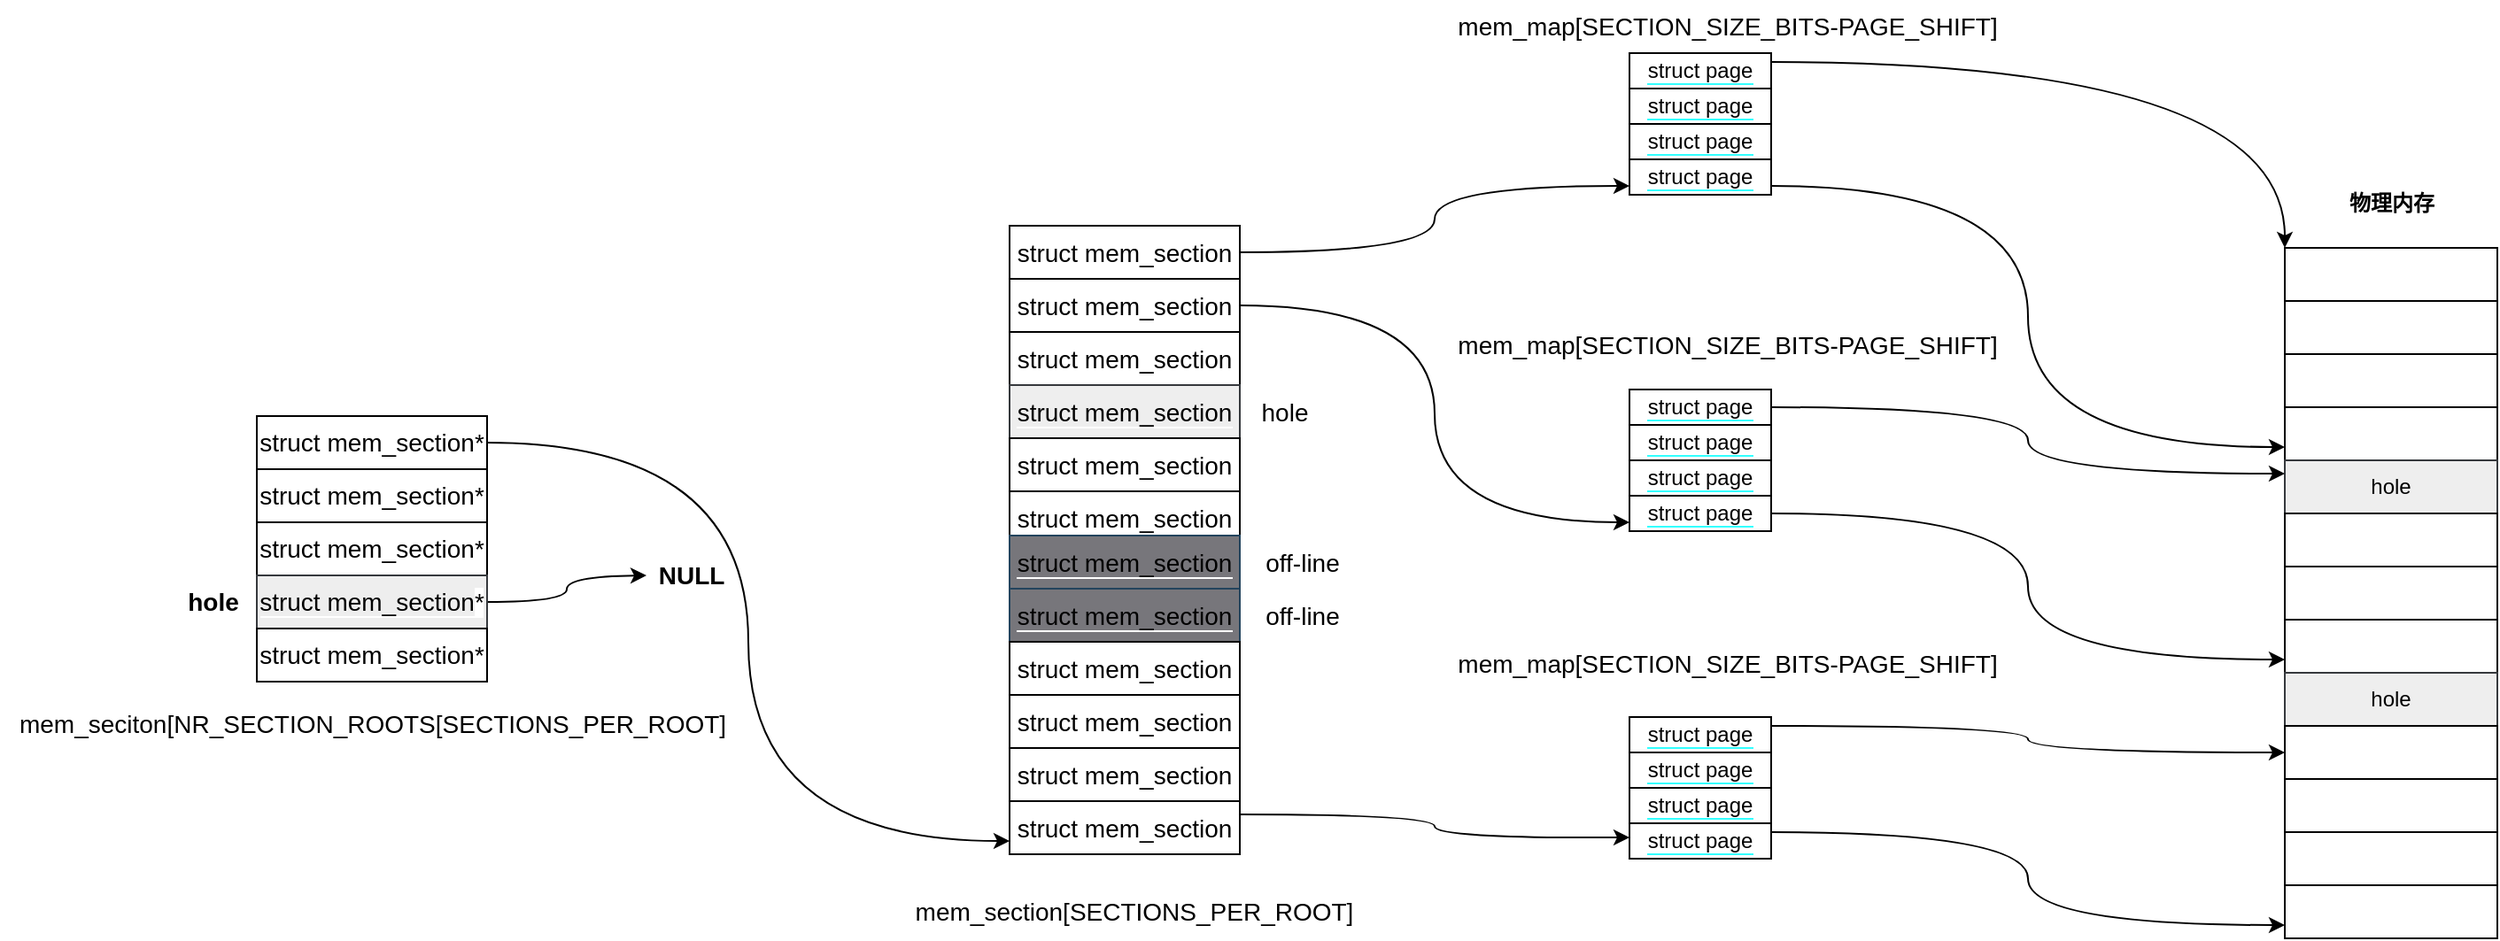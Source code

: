 <mxfile version="20.8.23" type="device"><diagram name="Page-1" id="c7558073-3199-34d8-9f00-42111426c3f3"><mxGraphModel dx="2047" dy="704" grid="1" gridSize="10" guides="1" tooltips="1" connect="1" arrows="1" fold="1" page="1" pageScale="1" pageWidth="826" pageHeight="1169" background="none" math="0" shadow="0"><root><mxCell id="0"/><mxCell id="1" parent="0"/><mxCell id="8m3beTwyRqIR_tZnSEBx-349" value="" style="rounded=0;whiteSpace=wrap;html=1;labelBackgroundColor=#33FFFF;" vertex="1" parent="1"><mxGeometry x="680" y="140" width="120" height="30" as="geometry"/></mxCell><mxCell id="8m3beTwyRqIR_tZnSEBx-350" value="" style="rounded=0;whiteSpace=wrap;html=1;labelBackgroundColor=#33FFFF;" vertex="1" parent="1"><mxGeometry x="680" y="170" width="120" height="30" as="geometry"/></mxCell><mxCell id="8m3beTwyRqIR_tZnSEBx-351" value="" style="rounded=0;whiteSpace=wrap;html=1;labelBackgroundColor=#33FFFF;" vertex="1" parent="1"><mxGeometry x="680" y="200" width="120" height="30" as="geometry"/></mxCell><mxCell id="8m3beTwyRqIR_tZnSEBx-352" value="" style="rounded=0;whiteSpace=wrap;html=1;labelBackgroundColor=#33FFFF;" vertex="1" parent="1"><mxGeometry x="680" y="230" width="120" height="30" as="geometry"/></mxCell><mxCell id="8m3beTwyRqIR_tZnSEBx-353" value="hole" style="rounded=0;whiteSpace=wrap;html=1;labelBackgroundColor=none;fillColor=#eeeeee;strokeColor=#36393d;" vertex="1" parent="1"><mxGeometry x="680" y="260" width="120" height="30" as="geometry"/></mxCell><mxCell id="8m3beTwyRqIR_tZnSEBx-354" value="" style="rounded=0;whiteSpace=wrap;html=1;labelBackgroundColor=#33FFFF;" vertex="1" parent="1"><mxGeometry x="680" y="290" width="120" height="30" as="geometry"/></mxCell><mxCell id="8m3beTwyRqIR_tZnSEBx-355" value="" style="rounded=0;whiteSpace=wrap;html=1;labelBackgroundColor=#33FFFF;" vertex="1" parent="1"><mxGeometry x="680" y="320" width="120" height="30" as="geometry"/></mxCell><mxCell id="8m3beTwyRqIR_tZnSEBx-356" value="" style="rounded=0;whiteSpace=wrap;html=1;labelBackgroundColor=#33FFFF;" vertex="1" parent="1"><mxGeometry x="680" y="350" width="120" height="30" as="geometry"/></mxCell><mxCell id="8m3beTwyRqIR_tZnSEBx-357" value="hole" style="rounded=0;whiteSpace=wrap;html=1;labelBackgroundColor=#FFFFF;fillColor=#eeeeee;strokeColor=#36393d;" vertex="1" parent="1"><mxGeometry x="680" y="380" width="120" height="30" as="geometry"/></mxCell><mxCell id="8m3beTwyRqIR_tZnSEBx-358" value="" style="rounded=0;whiteSpace=wrap;html=1;labelBackgroundColor=#33FFFF;" vertex="1" parent="1"><mxGeometry x="680" y="410" width="120" height="30" as="geometry"/></mxCell><mxCell id="8m3beTwyRqIR_tZnSEBx-359" value="" style="rounded=0;whiteSpace=wrap;html=1;labelBackgroundColor=#33FFFF;" vertex="1" parent="1"><mxGeometry x="680" y="440" width="120" height="30" as="geometry"/></mxCell><mxCell id="8m3beTwyRqIR_tZnSEBx-360" value="" style="rounded=0;whiteSpace=wrap;html=1;labelBackgroundColor=#33FFFF;" vertex="1" parent="1"><mxGeometry x="680" y="470" width="120" height="30" as="geometry"/></mxCell><mxCell id="8m3beTwyRqIR_tZnSEBx-361" value="&lt;b&gt;物理内存&lt;/b&gt;" style="text;html=1;align=center;verticalAlign=middle;resizable=0;points=[];autosize=1;strokeColor=none;fillColor=none;" vertex="1" parent="1"><mxGeometry x="705" y="100" width="70" height="30" as="geometry"/></mxCell><mxCell id="8m3beTwyRqIR_tZnSEBx-362" value="" style="rounded=0;whiteSpace=wrap;html=1;labelBackgroundColor=#33FFFF;" vertex="1" parent="1"><mxGeometry x="680" y="500" width="120" height="30" as="geometry"/></mxCell><mxCell id="8m3beTwyRqIR_tZnSEBx-363" style="edgeStyle=orthogonalEdgeStyle;curved=1;orthogonalLoop=1;jettySize=auto;html=1;exitX=1;exitY=0.25;exitDx=0;exitDy=0;entryX=0;entryY=0;entryDx=0;entryDy=0;fontSize=14;" edge="1" parent="1" source="8m3beTwyRqIR_tZnSEBx-364" target="8m3beTwyRqIR_tZnSEBx-349"><mxGeometry relative="1" as="geometry"/></mxCell><mxCell id="8m3beTwyRqIR_tZnSEBx-364" value="&lt;span style=&quot;background-color: rgb(255, 255, 255);&quot;&gt;struct page&lt;/span&gt;" style="rounded=0;whiteSpace=wrap;html=1;labelBackgroundColor=#33FFFF;" vertex="1" parent="1"><mxGeometry x="310" y="30" width="80" height="20" as="geometry"/></mxCell><mxCell id="8m3beTwyRqIR_tZnSEBx-365" value="&lt;span style=&quot;background-color: rgb(255, 255, 255);&quot;&gt;struct page&lt;/span&gt;" style="rounded=0;whiteSpace=wrap;html=1;labelBackgroundColor=#33FFFF;" vertex="1" parent="1"><mxGeometry x="310" y="50" width="80" height="20" as="geometry"/></mxCell><mxCell id="8m3beTwyRqIR_tZnSEBx-366" value="&lt;span style=&quot;background-color: rgb(255, 255, 255);&quot;&gt;struct page&lt;/span&gt;" style="rounded=0;whiteSpace=wrap;html=1;labelBackgroundColor=#33FFFF;" vertex="1" parent="1"><mxGeometry x="310" y="70" width="80" height="20" as="geometry"/></mxCell><mxCell id="8m3beTwyRqIR_tZnSEBx-367" style="edgeStyle=orthogonalEdgeStyle;curved=1;orthogonalLoop=1;jettySize=auto;html=1;exitX=1;exitY=0.75;exitDx=0;exitDy=0;entryX=0;entryY=0.75;entryDx=0;entryDy=0;fontSize=14;" edge="1" parent="1" source="8m3beTwyRqIR_tZnSEBx-368" target="8m3beTwyRqIR_tZnSEBx-352"><mxGeometry relative="1" as="geometry"/></mxCell><mxCell id="8m3beTwyRqIR_tZnSEBx-368" value="&lt;span style=&quot;background-color: rgb(255, 255, 255);&quot;&gt;struct page&lt;/span&gt;" style="rounded=0;whiteSpace=wrap;html=1;labelBackgroundColor=#33FFFF;" vertex="1" parent="1"><mxGeometry x="310" y="90" width="80" height="20" as="geometry"/></mxCell><mxCell id="8m3beTwyRqIR_tZnSEBx-369" style="edgeStyle=orthogonalEdgeStyle;curved=1;orthogonalLoop=1;jettySize=auto;html=1;entryX=0;entryY=0.25;entryDx=0;entryDy=0;fontSize=14;" edge="1" parent="1" source="8m3beTwyRqIR_tZnSEBx-370" target="8m3beTwyRqIR_tZnSEBx-353"><mxGeometry relative="1" as="geometry"/></mxCell><mxCell id="8m3beTwyRqIR_tZnSEBx-370" value="&lt;span style=&quot;background-color: rgb(255, 255, 255);&quot;&gt;struct page&lt;/span&gt;" style="rounded=0;whiteSpace=wrap;html=1;labelBackgroundColor=#33FFFF;" vertex="1" parent="1"><mxGeometry x="310" y="220" width="80" height="20" as="geometry"/></mxCell><mxCell id="8m3beTwyRqIR_tZnSEBx-371" value="&lt;span style=&quot;background-color: rgb(255, 255, 255);&quot;&gt;struct page&lt;/span&gt;" style="rounded=0;whiteSpace=wrap;html=1;labelBackgroundColor=#33FFFF;" vertex="1" parent="1"><mxGeometry x="310" y="240" width="80" height="20" as="geometry"/></mxCell><mxCell id="8m3beTwyRqIR_tZnSEBx-372" value="&lt;span style=&quot;background-color: rgb(255, 255, 255);&quot;&gt;struct page&lt;/span&gt;" style="rounded=0;whiteSpace=wrap;html=1;labelBackgroundColor=#33FFFF;" vertex="1" parent="1"><mxGeometry x="310" y="260" width="80" height="20" as="geometry"/></mxCell><mxCell id="8m3beTwyRqIR_tZnSEBx-373" style="edgeStyle=orthogonalEdgeStyle;curved=1;orthogonalLoop=1;jettySize=auto;html=1;exitX=1;exitY=0.5;exitDx=0;exitDy=0;entryX=0;entryY=0.75;entryDx=0;entryDy=0;fontSize=14;" edge="1" parent="1" source="8m3beTwyRqIR_tZnSEBx-374" target="8m3beTwyRqIR_tZnSEBx-356"><mxGeometry relative="1" as="geometry"/></mxCell><mxCell id="8m3beTwyRqIR_tZnSEBx-374" value="&lt;span style=&quot;background-color: rgb(255, 255, 255);&quot;&gt;struct page&lt;/span&gt;" style="rounded=0;whiteSpace=wrap;html=1;labelBackgroundColor=#33FFFF;" vertex="1" parent="1"><mxGeometry x="310" y="280" width="80" height="20" as="geometry"/></mxCell><mxCell id="8m3beTwyRqIR_tZnSEBx-375" style="edgeStyle=orthogonalEdgeStyle;curved=1;orthogonalLoop=1;jettySize=auto;html=1;entryX=0;entryY=0.75;entryDx=0;entryDy=0;fontSize=14;" edge="1" parent="1" source="8m3beTwyRqIR_tZnSEBx-376" target="8m3beTwyRqIR_tZnSEBx-368"><mxGeometry relative="1" as="geometry"/></mxCell><mxCell id="8m3beTwyRqIR_tZnSEBx-376" value="struct mem_section" style="rounded=0;whiteSpace=wrap;html=1;labelBackgroundColor=#FFFFFF;labelBorderColor=none;fontSize=14;" vertex="1" parent="1"><mxGeometry x="-40" y="127.5" width="130" height="30" as="geometry"/></mxCell><mxCell id="8m3beTwyRqIR_tZnSEBx-377" style="edgeStyle=orthogonalEdgeStyle;curved=1;orthogonalLoop=1;jettySize=auto;html=1;exitX=1;exitY=0.5;exitDx=0;exitDy=0;entryX=0;entryY=0.75;entryDx=0;entryDy=0;fontSize=14;" edge="1" parent="1" source="8m3beTwyRqIR_tZnSEBx-378" target="8m3beTwyRqIR_tZnSEBx-374"><mxGeometry relative="1" as="geometry"/></mxCell><mxCell id="8m3beTwyRqIR_tZnSEBx-378" value="struct mem_section" style="rounded=0;whiteSpace=wrap;html=1;labelBackgroundColor=#FFFFFF;labelBorderColor=none;fontSize=14;" vertex="1" parent="1"><mxGeometry x="-40" y="157.5" width="130" height="30" as="geometry"/></mxCell><mxCell id="8m3beTwyRqIR_tZnSEBx-379" value="struct mem_section" style="rounded=0;whiteSpace=wrap;html=1;labelBackgroundColor=#FFFFFF;labelBorderColor=none;fontSize=14;" vertex="1" parent="1"><mxGeometry x="-40" y="187.5" width="130" height="30" as="geometry"/></mxCell><mxCell id="8m3beTwyRqIR_tZnSEBx-380" value="&lt;span style=&quot;background-color: rgb(238, 238, 238);&quot;&gt;struct mem_section&lt;/span&gt;" style="rounded=0;whiteSpace=wrap;html=1;labelBackgroundColor=#FFFFFF;labelBorderColor=none;fontSize=14;fillColor=#eeeeee;strokeColor=#36393d;" vertex="1" parent="1"><mxGeometry x="-40" y="217.5" width="130" height="30" as="geometry"/></mxCell><mxCell id="8m3beTwyRqIR_tZnSEBx-381" value="struct mem_section" style="rounded=0;whiteSpace=wrap;html=1;labelBackgroundColor=#FFFFFF;labelBorderColor=none;fontSize=14;" vertex="1" parent="1"><mxGeometry x="-40" y="247.5" width="130" height="30" as="geometry"/></mxCell><mxCell id="8m3beTwyRqIR_tZnSEBx-382" value="struct mem_section" style="rounded=0;whiteSpace=wrap;html=1;labelBackgroundColor=#FFFFFF;labelBorderColor=none;fontSize=14;" vertex="1" parent="1"><mxGeometry x="-40" y="277.5" width="130" height="30" as="geometry"/></mxCell><mxCell id="8m3beTwyRqIR_tZnSEBx-383" value="&lt;span style=&quot;background-color: rgb(119, 118, 123);&quot;&gt;struct mem_section&lt;/span&gt;" style="rounded=0;whiteSpace=wrap;html=1;labelBackgroundColor=#FFFFFF;labelBorderColor=none;fontSize=14;fillColor=#77767b;strokeColor=#23445d;" vertex="1" parent="1"><mxGeometry x="-40" y="302.5" width="130" height="30" as="geometry"/></mxCell><mxCell id="8m3beTwyRqIR_tZnSEBx-384" value="&lt;span style=&quot;background-color: rgb(119, 118, 123);&quot;&gt;struct mem_section&lt;/span&gt;" style="rounded=0;whiteSpace=wrap;html=1;labelBackgroundColor=#FFFFFF;labelBorderColor=none;fontSize=14;fillColor=#77767b;strokeColor=#23445d;" vertex="1" parent="1"><mxGeometry x="-40" y="332.5" width="130" height="30" as="geometry"/></mxCell><mxCell id="8m3beTwyRqIR_tZnSEBx-385" value="struct mem_section" style="rounded=0;whiteSpace=wrap;html=1;labelBackgroundColor=#FFFFFF;labelBorderColor=none;fontSize=14;" vertex="1" parent="1"><mxGeometry x="-40" y="362.5" width="130" height="30" as="geometry"/></mxCell><mxCell id="8m3beTwyRqIR_tZnSEBx-386" value="struct mem_section" style="rounded=0;whiteSpace=wrap;html=1;labelBackgroundColor=#FFFFFF;labelBorderColor=none;fontSize=14;" vertex="1" parent="1"><mxGeometry x="-40" y="392.5" width="130" height="30" as="geometry"/></mxCell><mxCell id="8m3beTwyRqIR_tZnSEBx-387" value="struct mem_section" style="rounded=0;whiteSpace=wrap;html=1;labelBackgroundColor=#FFFFFF;labelBorderColor=none;fontSize=14;" vertex="1" parent="1"><mxGeometry x="-40" y="422.5" width="130" height="30" as="geometry"/></mxCell><mxCell id="8m3beTwyRqIR_tZnSEBx-388" style="edgeStyle=orthogonalEdgeStyle;curved=1;orthogonalLoop=1;jettySize=auto;html=1;exitX=1;exitY=0.25;exitDx=0;exitDy=0;fontSize=14;" edge="1" parent="1" source="8m3beTwyRqIR_tZnSEBx-389"><mxGeometry relative="1" as="geometry"><mxPoint x="310" y="473" as="targetPoint"/></mxGeometry></mxCell><mxCell id="8m3beTwyRqIR_tZnSEBx-389" value="struct mem_section" style="rounded=0;whiteSpace=wrap;html=1;labelBackgroundColor=#FFFFFF;labelBorderColor=none;fontSize=14;" vertex="1" parent="1"><mxGeometry x="-40" y="452.5" width="130" height="30" as="geometry"/></mxCell><mxCell id="8m3beTwyRqIR_tZnSEBx-390" value="mem_section[SECTIONS_PER_ROOT]" style="text;html=1;align=center;verticalAlign=middle;resizable=0;points=[];autosize=1;strokeColor=none;fillColor=none;fontSize=14;" vertex="1" parent="1"><mxGeometry x="-105" y="500" width="270" height="30" as="geometry"/></mxCell><mxCell id="8m3beTwyRqIR_tZnSEBx-391" style="edgeStyle=orthogonalEdgeStyle;curved=1;orthogonalLoop=1;jettySize=auto;html=1;exitX=1;exitY=0.25;exitDx=0;exitDy=0;entryX=0;entryY=0.5;entryDx=0;entryDy=0;fontSize=14;" edge="1" parent="1" source="8m3beTwyRqIR_tZnSEBx-392" target="8m3beTwyRqIR_tZnSEBx-358"><mxGeometry relative="1" as="geometry"/></mxCell><mxCell id="8m3beTwyRqIR_tZnSEBx-392" value="&lt;span style=&quot;background-color: rgb(255, 255, 255);&quot;&gt;struct page&lt;/span&gt;" style="rounded=0;whiteSpace=wrap;html=1;labelBackgroundColor=#33FFFF;" vertex="1" parent="1"><mxGeometry x="310" y="405" width="80" height="20" as="geometry"/></mxCell><mxCell id="8m3beTwyRqIR_tZnSEBx-393" value="&lt;span style=&quot;background-color: rgb(255, 255, 255);&quot;&gt;struct page&lt;/span&gt;" style="rounded=0;whiteSpace=wrap;html=1;labelBackgroundColor=#33FFFF;" vertex="1" parent="1"><mxGeometry x="310" y="425" width="80" height="20" as="geometry"/></mxCell><mxCell id="8m3beTwyRqIR_tZnSEBx-394" value="&lt;span style=&quot;background-color: rgb(255, 255, 255);&quot;&gt;struct page&lt;/span&gt;" style="rounded=0;whiteSpace=wrap;html=1;labelBackgroundColor=#33FFFF;" vertex="1" parent="1"><mxGeometry x="310" y="445" width="80" height="20" as="geometry"/></mxCell><mxCell id="8m3beTwyRqIR_tZnSEBx-395" style="edgeStyle=orthogonalEdgeStyle;curved=1;orthogonalLoop=1;jettySize=auto;html=1;exitX=1;exitY=0.25;exitDx=0;exitDy=0;entryX=0;entryY=0.75;entryDx=0;entryDy=0;fontSize=14;" edge="1" parent="1" source="8m3beTwyRqIR_tZnSEBx-396" target="8m3beTwyRqIR_tZnSEBx-362"><mxGeometry relative="1" as="geometry"/></mxCell><mxCell id="8m3beTwyRqIR_tZnSEBx-396" value="&lt;span style=&quot;background-color: rgb(255, 255, 255);&quot;&gt;struct page&lt;/span&gt;" style="rounded=0;whiteSpace=wrap;html=1;labelBackgroundColor=#33FFFF;" vertex="1" parent="1"><mxGeometry x="310" y="465" width="80" height="20" as="geometry"/></mxCell><mxCell id="8m3beTwyRqIR_tZnSEBx-399" value="mem_map[SECTION_SIZE_BITS-PAGE_SHIFT]" style="text;html=1;align=center;verticalAlign=middle;resizable=0;points=[];autosize=1;strokeColor=none;fillColor=none;fontSize=14;" vertex="1" parent="1"><mxGeometry x="200" width="330" height="30" as="geometry"/></mxCell><mxCell id="8m3beTwyRqIR_tZnSEBx-400" value="off-line" style="text;html=1;align=center;verticalAlign=middle;resizable=0;points=[];autosize=1;strokeColor=none;fillColor=none;fontSize=14;" vertex="1" parent="1"><mxGeometry x="90" y="302.5" width="70" height="30" as="geometry"/></mxCell><mxCell id="8m3beTwyRqIR_tZnSEBx-401" value="off-line" style="text;html=1;align=center;verticalAlign=middle;resizable=0;points=[];autosize=1;strokeColor=none;fillColor=none;fontSize=14;" vertex="1" parent="1"><mxGeometry x="90" y="332.5" width="70" height="30" as="geometry"/></mxCell><mxCell id="8m3beTwyRqIR_tZnSEBx-402" value="hole" style="text;html=1;align=center;verticalAlign=middle;resizable=0;points=[];autosize=1;strokeColor=none;fillColor=none;fontSize=14;" vertex="1" parent="1"><mxGeometry x="90" y="217.5" width="50" height="30" as="geometry"/></mxCell><mxCell id="8m3beTwyRqIR_tZnSEBx-403" value="mem_map[SECTION_SIZE_BITS-PAGE_SHIFT]" style="text;html=1;align=center;verticalAlign=middle;resizable=0;points=[];autosize=1;strokeColor=none;fillColor=none;fontSize=14;" vertex="1" parent="1"><mxGeometry x="200" y="180" width="330" height="30" as="geometry"/></mxCell><mxCell id="8m3beTwyRqIR_tZnSEBx-404" value="mem_map[SECTION_SIZE_BITS-PAGE_SHIFT]" style="text;html=1;align=center;verticalAlign=middle;resizable=0;points=[];autosize=1;strokeColor=none;fillColor=none;fontSize=14;" vertex="1" parent="1"><mxGeometry x="200" y="360" width="330" height="30" as="geometry"/></mxCell><mxCell id="8m3beTwyRqIR_tZnSEBx-421" style="edgeStyle=orthogonalEdgeStyle;curved=1;orthogonalLoop=1;jettySize=auto;html=1;entryX=0;entryY=0.75;entryDx=0;entryDy=0;fontSize=14;" edge="1" parent="1" source="8m3beTwyRqIR_tZnSEBx-407" target="8m3beTwyRqIR_tZnSEBx-389"><mxGeometry relative="1" as="geometry"/></mxCell><mxCell id="8m3beTwyRqIR_tZnSEBx-407" value="struct mem_section*" style="rounded=0;whiteSpace=wrap;html=1;labelBackgroundColor=#FFFFFF;labelBorderColor=none;fontSize=14;" vertex="1" parent="1"><mxGeometry x="-465" y="235" width="130" height="30" as="geometry"/></mxCell><mxCell id="8m3beTwyRqIR_tZnSEBx-408" value="struct mem_section*" style="rounded=0;whiteSpace=wrap;html=1;labelBackgroundColor=#FFFFFF;labelBorderColor=none;fontSize=14;" vertex="1" parent="1"><mxGeometry x="-465" y="265" width="130" height="30" as="geometry"/></mxCell><mxCell id="8m3beTwyRqIR_tZnSEBx-409" value="struct mem_section*" style="rounded=0;whiteSpace=wrap;html=1;labelBackgroundColor=#FFFFFF;labelBorderColor=none;fontSize=14;" vertex="1" parent="1"><mxGeometry x="-465" y="295" width="130" height="30" as="geometry"/></mxCell><mxCell id="8m3beTwyRqIR_tZnSEBx-424" style="edgeStyle=orthogonalEdgeStyle;curved=1;orthogonalLoop=1;jettySize=auto;html=1;fontSize=14;" edge="1" parent="1" source="8m3beTwyRqIR_tZnSEBx-410"><mxGeometry relative="1" as="geometry"><mxPoint x="-245" y="325" as="targetPoint"/></mxGeometry></mxCell><mxCell id="8m3beTwyRqIR_tZnSEBx-410" value="&lt;span style=&quot;background-color: rgb(238, 238, 238);&quot;&gt;struct mem_section&lt;/span&gt;*" style="rounded=0;whiteSpace=wrap;html=1;labelBackgroundColor=#FFFFFF;labelBorderColor=none;fontSize=14;fillColor=#eeeeee;strokeColor=#36393d;" vertex="1" parent="1"><mxGeometry x="-465" y="325" width="130" height="30" as="geometry"/></mxCell><mxCell id="8m3beTwyRqIR_tZnSEBx-411" value="struct mem_section*" style="rounded=0;whiteSpace=wrap;html=1;labelBackgroundColor=#FFFFFF;labelBorderColor=none;fontSize=14;" vertex="1" parent="1"><mxGeometry x="-465" y="355" width="130" height="30" as="geometry"/></mxCell><mxCell id="8m3beTwyRqIR_tZnSEBx-423" value="&lt;div&gt;&lt;br&gt;&lt;/div&gt;&lt;div&gt;mem_seciton[NR_SECTION_ROOTS[SECTIONS_PER_ROOT]&lt;/div&gt;" style="text;html=1;align=center;verticalAlign=middle;resizable=0;points=[];autosize=1;strokeColor=none;fillColor=none;fontSize=14;" vertex="1" parent="1"><mxGeometry x="-610" y="375" width="420" height="50" as="geometry"/></mxCell><mxCell id="8m3beTwyRqIR_tZnSEBx-425" value="&lt;b&gt;NULL&lt;/b&gt;" style="text;html=1;align=center;verticalAlign=middle;resizable=0;points=[];autosize=1;strokeColor=none;fillColor=none;fontSize=14;" vertex="1" parent="1"><mxGeometry x="-250" y="310" width="60" height="30" as="geometry"/></mxCell><mxCell id="8m3beTwyRqIR_tZnSEBx-426" value="&lt;b&gt;hole&lt;/b&gt;" style="text;html=1;align=center;verticalAlign=middle;resizable=0;points=[];autosize=1;strokeColor=none;fillColor=none;fontSize=14;" vertex="1" parent="1"><mxGeometry x="-515" y="325" width="50" height="30" as="geometry"/></mxCell></root></mxGraphModel></diagram></mxfile>